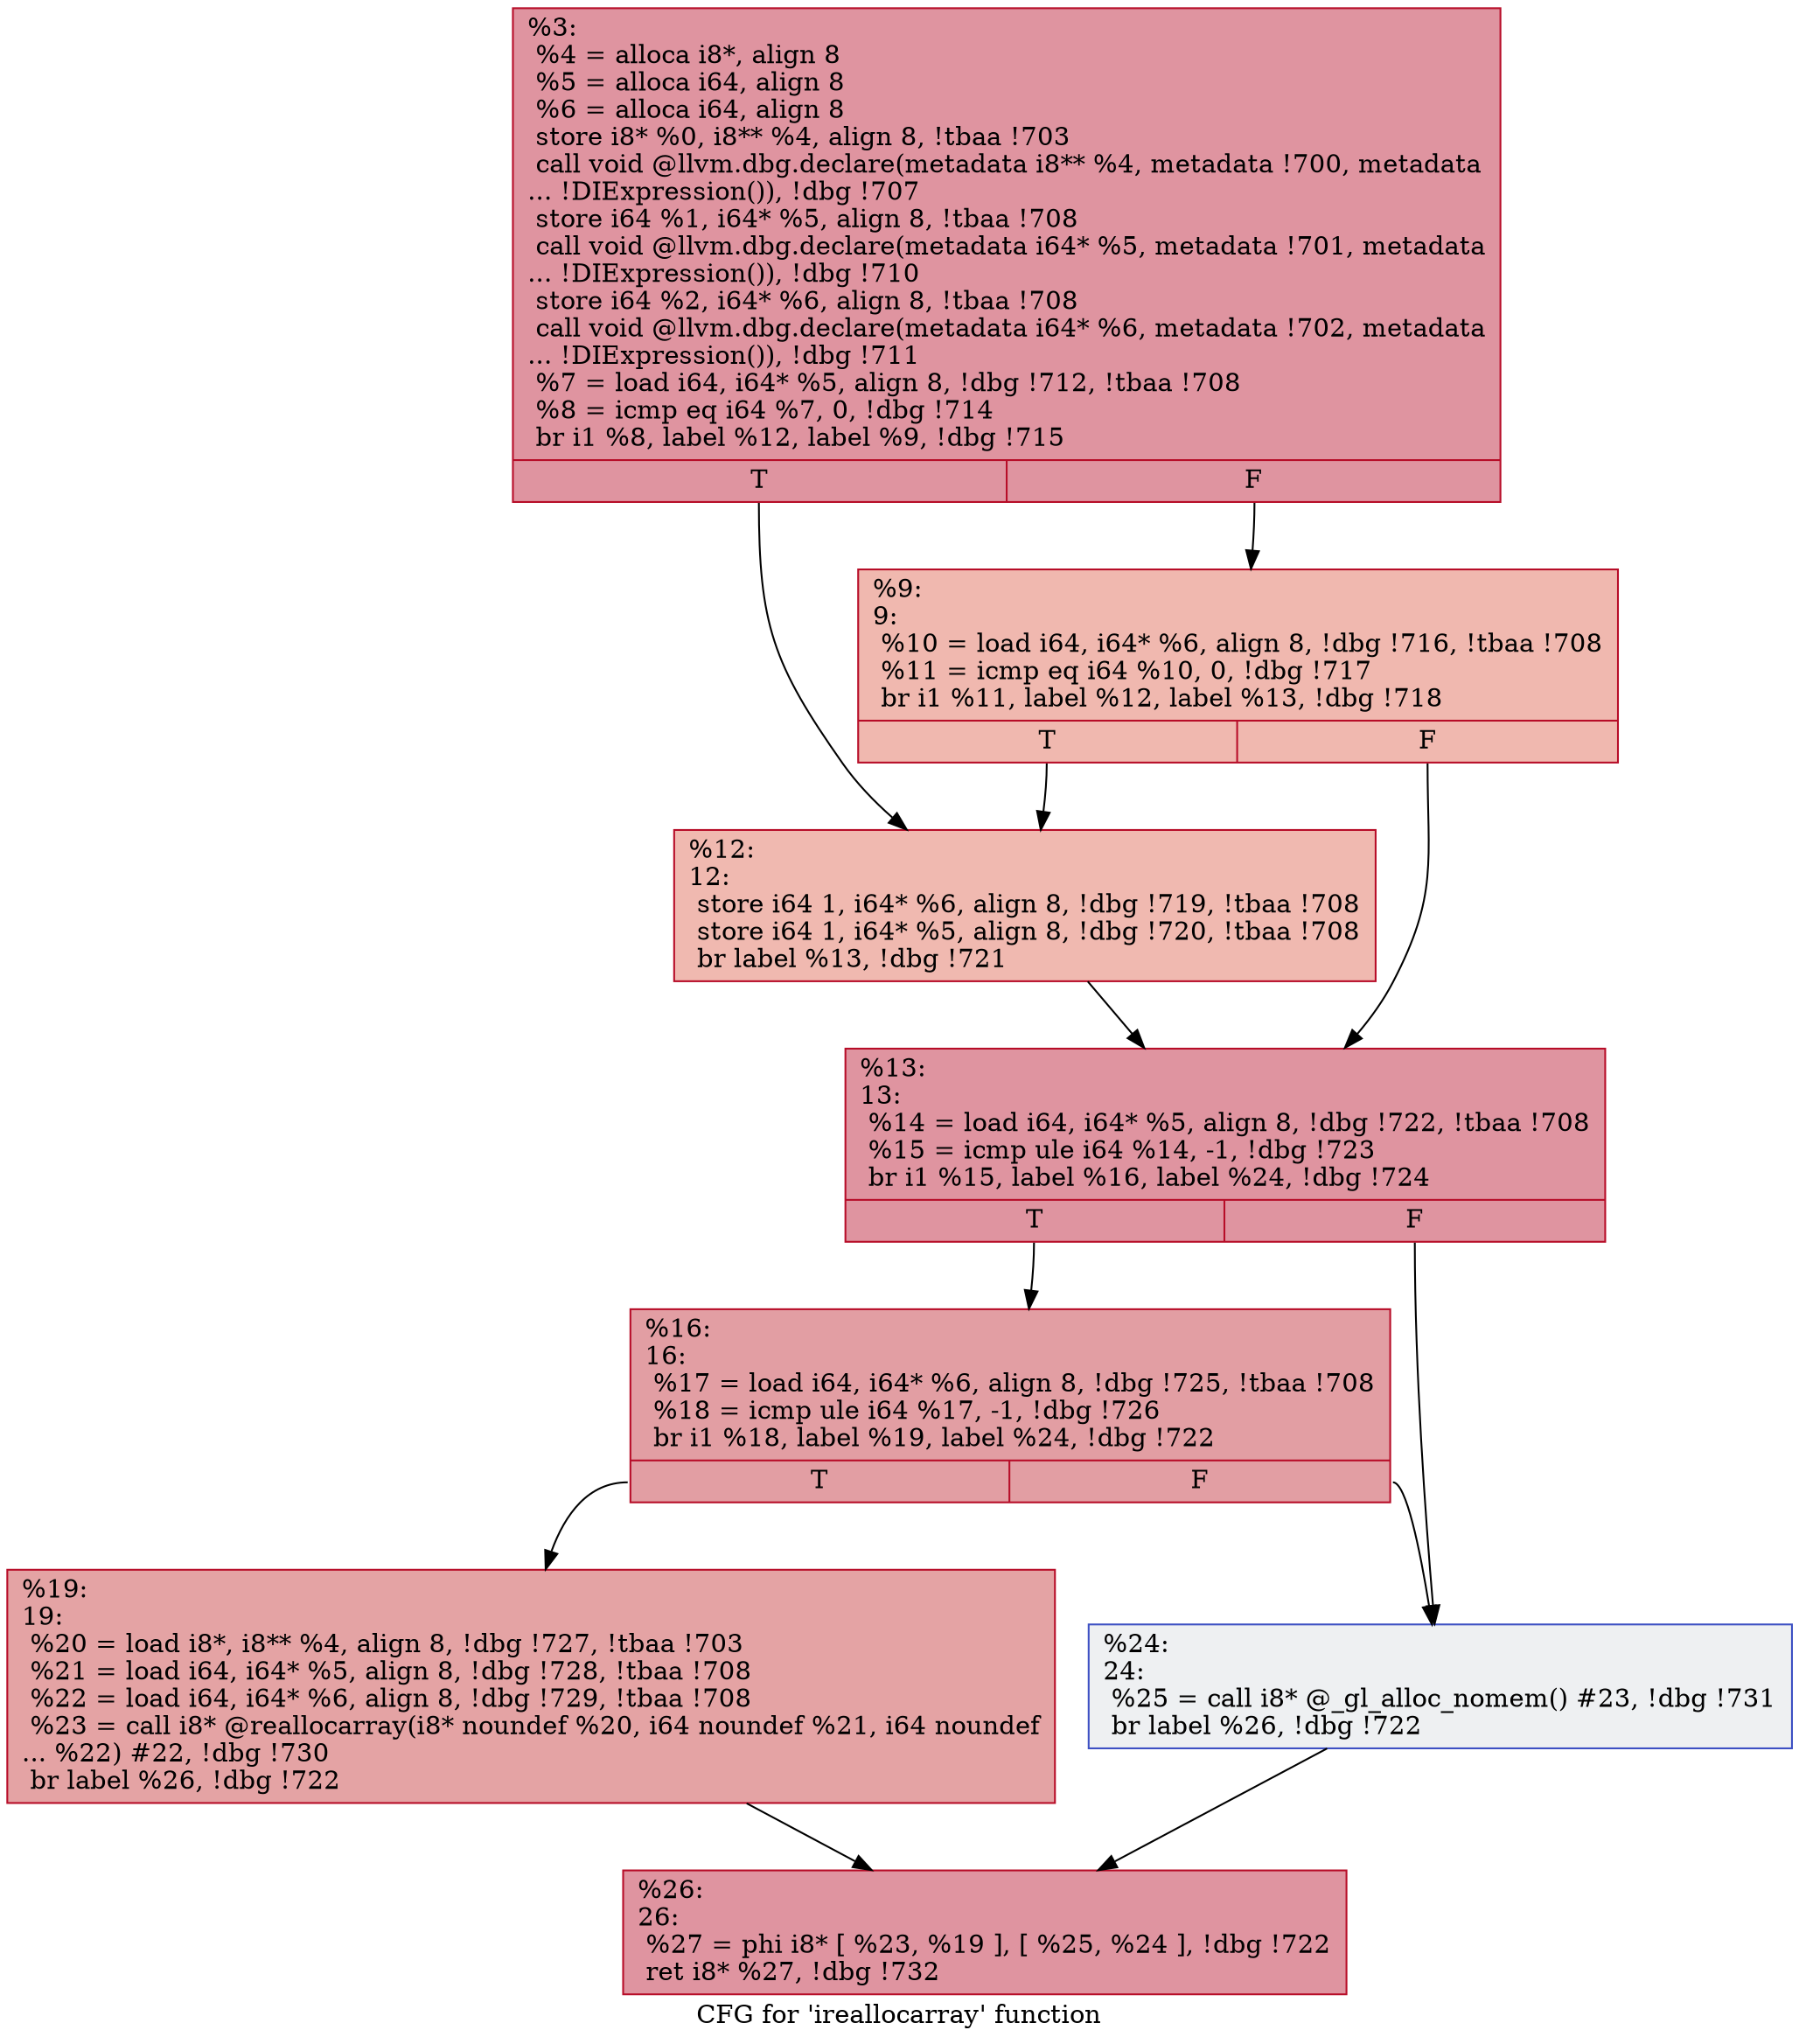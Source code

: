digraph "CFG for 'ireallocarray' function" {
	label="CFG for 'ireallocarray' function";

	Node0x18d8f20 [shape=record,color="#b70d28ff", style=filled, fillcolor="#b70d2870",label="{%3:\l  %4 = alloca i8*, align 8\l  %5 = alloca i64, align 8\l  %6 = alloca i64, align 8\l  store i8* %0, i8** %4, align 8, !tbaa !703\l  call void @llvm.dbg.declare(metadata i8** %4, metadata !700, metadata\l... !DIExpression()), !dbg !707\l  store i64 %1, i64* %5, align 8, !tbaa !708\l  call void @llvm.dbg.declare(metadata i64* %5, metadata !701, metadata\l... !DIExpression()), !dbg !710\l  store i64 %2, i64* %6, align 8, !tbaa !708\l  call void @llvm.dbg.declare(metadata i64* %6, metadata !702, metadata\l... !DIExpression()), !dbg !711\l  %7 = load i64, i64* %5, align 8, !dbg !712, !tbaa !708\l  %8 = icmp eq i64 %7, 0, !dbg !714\l  br i1 %8, label %12, label %9, !dbg !715\l|{<s0>T|<s1>F}}"];
	Node0x18d8f20:s0 -> Node0x18d8fc0;
	Node0x18d8f20:s1 -> Node0x18d8f70;
	Node0x18d8f70 [shape=record,color="#b70d28ff", style=filled, fillcolor="#dc5d4a70",label="{%9:\l9:                                                \l  %10 = load i64, i64* %6, align 8, !dbg !716, !tbaa !708\l  %11 = icmp eq i64 %10, 0, !dbg !717\l  br i1 %11, label %12, label %13, !dbg !718\l|{<s0>T|<s1>F}}"];
	Node0x18d8f70:s0 -> Node0x18d8fc0;
	Node0x18d8f70:s1 -> Node0x18d9010;
	Node0x18d8fc0 [shape=record,color="#b70d28ff", style=filled, fillcolor="#de614d70",label="{%12:\l12:                                               \l  store i64 1, i64* %6, align 8, !dbg !719, !tbaa !708\l  store i64 1, i64* %5, align 8, !dbg !720, !tbaa !708\l  br label %13, !dbg !721\l}"];
	Node0x18d8fc0 -> Node0x18d9010;
	Node0x18d9010 [shape=record,color="#b70d28ff", style=filled, fillcolor="#b70d2870",label="{%13:\l13:                                               \l  %14 = load i64, i64* %5, align 8, !dbg !722, !tbaa !708\l  %15 = icmp ule i64 %14, -1, !dbg !723\l  br i1 %15, label %16, label %24, !dbg !724\l|{<s0>T|<s1>F}}"];
	Node0x18d9010:s0 -> Node0x18d9060;
	Node0x18d9010:s1 -> Node0x18d9100;
	Node0x18d9060 [shape=record,color="#b70d28ff", style=filled, fillcolor="#be242e70",label="{%16:\l16:                                               \l  %17 = load i64, i64* %6, align 8, !dbg !725, !tbaa !708\l  %18 = icmp ule i64 %17, -1, !dbg !726\l  br i1 %18, label %19, label %24, !dbg !722\l|{<s0>T|<s1>F}}"];
	Node0x18d9060:s0 -> Node0x18d90b0;
	Node0x18d9060:s1 -> Node0x18d9100;
	Node0x18d90b0 [shape=record,color="#b70d28ff", style=filled, fillcolor="#c32e3170",label="{%19:\l19:                                               \l  %20 = load i8*, i8** %4, align 8, !dbg !727, !tbaa !703\l  %21 = load i64, i64* %5, align 8, !dbg !728, !tbaa !708\l  %22 = load i64, i64* %6, align 8, !dbg !729, !tbaa !708\l  %23 = call i8* @reallocarray(i8* noundef %20, i64 noundef %21, i64 noundef\l... %22) #22, !dbg !730\l  br label %26, !dbg !722\l}"];
	Node0x18d90b0 -> Node0x18d9150;
	Node0x18d9100 [shape=record,color="#3d50c3ff", style=filled, fillcolor="#d9dce170",label="{%24:\l24:                                               \l  %25 = call i8* @_gl_alloc_nomem() #23, !dbg !731\l  br label %26, !dbg !722\l}"];
	Node0x18d9100 -> Node0x18d9150;
	Node0x18d9150 [shape=record,color="#b70d28ff", style=filled, fillcolor="#b70d2870",label="{%26:\l26:                                               \l  %27 = phi i8* [ %23, %19 ], [ %25, %24 ], !dbg !722\l  ret i8* %27, !dbg !732\l}"];
}
